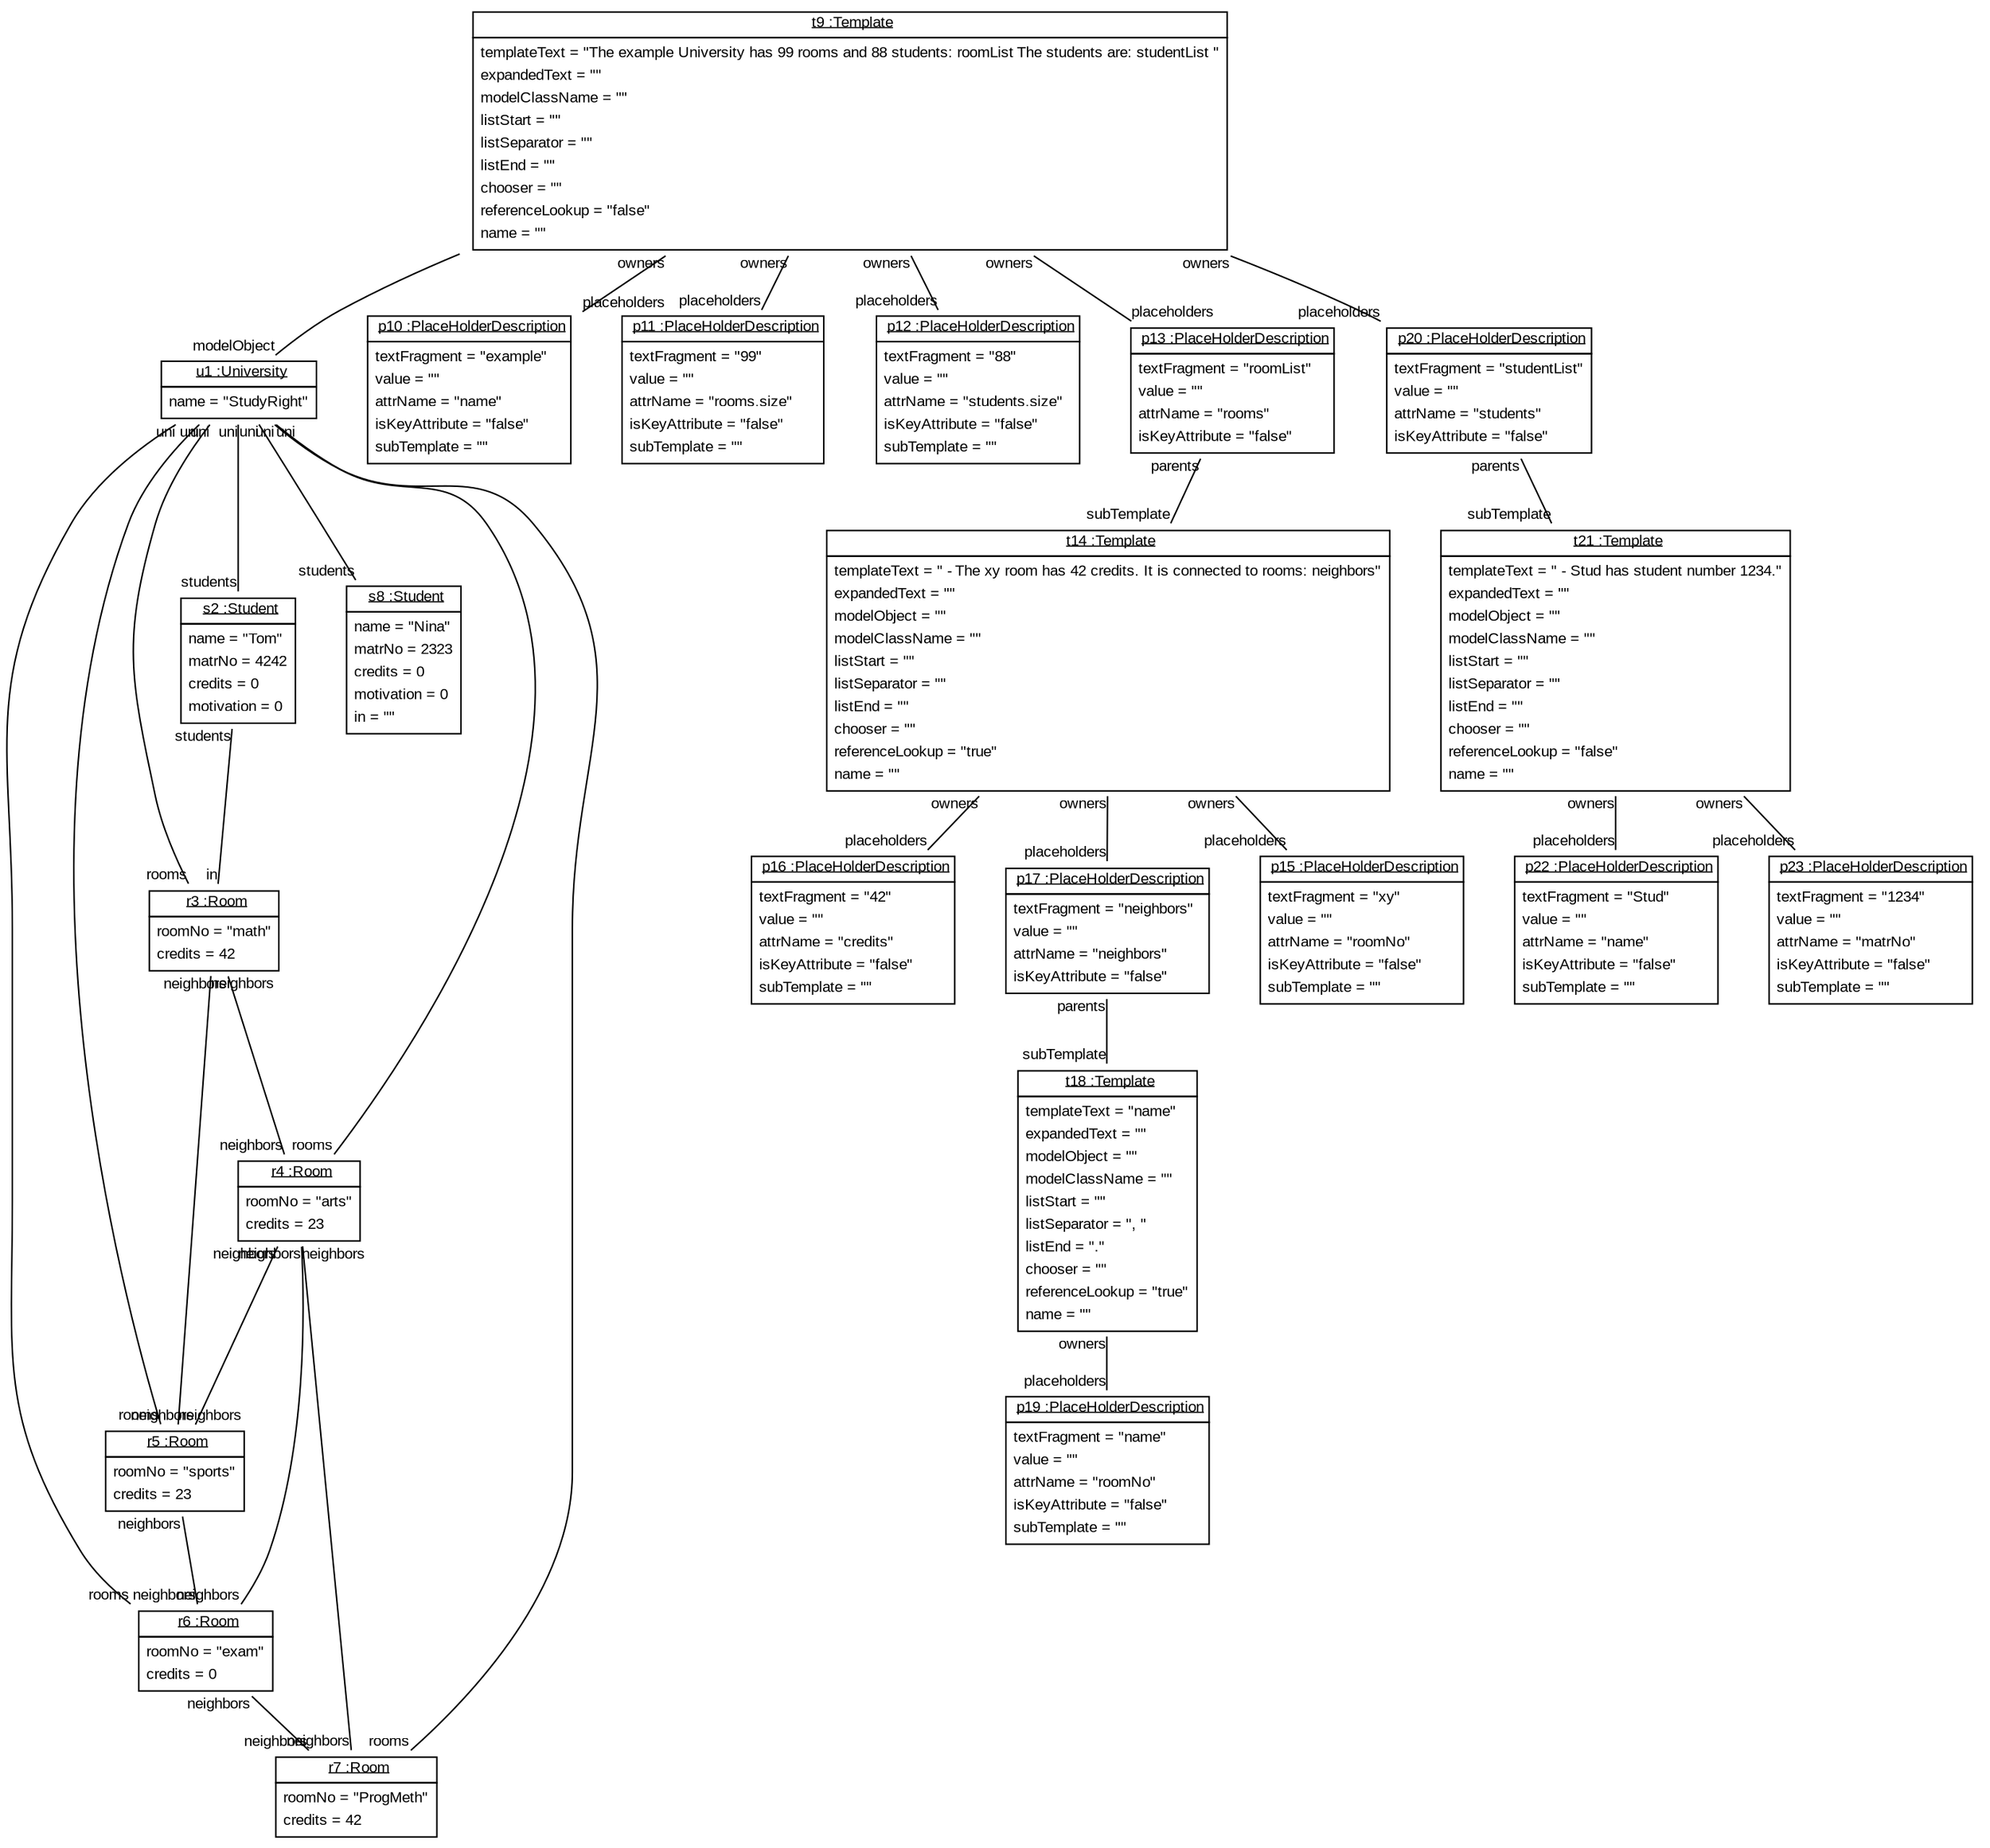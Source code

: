 graph ObjectDiagram {
   node [shape = none, fontsize = 10, fontname = "Arial"];
   edge [fontsize = 10, fontname = "Arial"];
   compound=true;

t9 [label=<<table border='0' cellborder='1' cellspacing='0'> <tr> <td href="../../SDMLib/src/org/sdmlib/models/transformations/Template.java"> <u>t9 :Template</u></td></tr><tr><td><table border='0' cellborder='0' cellspacing='0'><tr><td align='left'>templateText = "The example University has 99 rooms and 88 students: 
roomList The students are: 
studentList "</td></tr><tr><td align='left'>expandedText = ""</td></tr><tr><td align='left'>modelClassName = ""</td></tr><tr><td align='left'>listStart = ""</td></tr><tr><td align='left'>listSeparator = ""</td></tr><tr><td align='left'>listEnd = ""</td></tr><tr><td align='left'>chooser = ""</td></tr><tr><td align='left'>referenceLookup = "false"</td></tr><tr><td align='left'>name = ""</td></tr></table></td></tr></table>>];
u1 [label=<<table border='0' cellborder='1' cellspacing='0'> <tr> <td href="../examples/org/sdmlib/examples/studyright/University.java"> <u>u1 :University</u></td></tr><tr><td><table border='0' cellborder='0' cellspacing='0'><tr><td align='left'>name = "StudyRight"</td></tr></table></td></tr></table>>];
s2 [label=<<table border='0' cellborder='1' cellspacing='0'> <tr> <td href="../examples/org/sdmlib/examples/studyright/Student.java"> <u>s2 :Student</u></td></tr><tr><td><table border='0' cellborder='0' cellspacing='0'><tr><td align='left'>name = "Tom"</td></tr><tr><td align='left'>matrNo = 4242</td></tr><tr><td align='left'>credits = 0</td></tr><tr><td align='left'>motivation = 0</td></tr></table></td></tr></table>>];
r3 [label=<<table border='0' cellborder='1' cellspacing='0'> <tr> <td href="../examples/org/sdmlib/examples/studyright/Room.java"> <u>r3 :Room</u></td></tr><tr><td><table border='0' cellborder='0' cellspacing='0'><tr><td align='left'>roomNo = "math"</td></tr><tr><td align='left'>credits = 42</td></tr></table></td></tr></table>>];
r4 [label=<<table border='0' cellborder='1' cellspacing='0'> <tr> <td href="../examples/org/sdmlib/examples/studyright/Room.java"> <u>r4 :Room</u></td></tr><tr><td><table border='0' cellborder='0' cellspacing='0'><tr><td align='left'>roomNo = "arts"</td></tr><tr><td align='left'>credits = 23</td></tr></table></td></tr></table>>];
r5 [label=<<table border='0' cellborder='1' cellspacing='0'> <tr> <td href="../examples/org/sdmlib/examples/studyright/Room.java"> <u>r5 :Room</u></td></tr><tr><td><table border='0' cellborder='0' cellspacing='0'><tr><td align='left'>roomNo = "sports"</td></tr><tr><td align='left'>credits = 23</td></tr></table></td></tr></table>>];
r6 [label=<<table border='0' cellborder='1' cellspacing='0'> <tr> <td href="../examples/org/sdmlib/examples/studyright/Room.java"> <u>r6 :Room</u></td></tr><tr><td><table border='0' cellborder='0' cellspacing='0'><tr><td align='left'>roomNo = "exam"</td></tr><tr><td align='left'>credits = 0</td></tr></table></td></tr></table>>];
r7 [label=<<table border='0' cellborder='1' cellspacing='0'> <tr> <td href="../examples/org/sdmlib/examples/studyright/Room.java"> <u>r7 :Room</u></td></tr><tr><td><table border='0' cellborder='0' cellspacing='0'><tr><td align='left'>roomNo = "ProgMeth"</td></tr><tr><td align='left'>credits = 42</td></tr></table></td></tr></table>>];
s8 [label=<<table border='0' cellborder='1' cellspacing='0'> <tr> <td href="../examples/org/sdmlib/examples/studyright/Student.java"> <u>s8 :Student</u></td></tr><tr><td><table border='0' cellborder='0' cellspacing='0'><tr><td align='left'>name = "Nina"</td></tr><tr><td align='left'>matrNo = 2323</td></tr><tr><td align='left'>credits = 0</td></tr><tr><td align='left'>motivation = 0</td></tr><tr><td align='left'>in = ""</td></tr></table></td></tr></table>>];
p10 [label=<<table border='0' cellborder='1' cellspacing='0'> <tr> <td href="../../SDMLib/src/org/sdmlib/models/transformations/PlaceHolderDescription.java"> <u>p10 :PlaceHolderDescription</u></td></tr><tr><td><table border='0' cellborder='0' cellspacing='0'><tr><td align='left'>textFragment = "example"</td></tr><tr><td align='left'>value = ""</td></tr><tr><td align='left'>attrName = "name"</td></tr><tr><td align='left'>isKeyAttribute = "false"</td></tr><tr><td align='left'>subTemplate = ""</td></tr></table></td></tr></table>>];
p11 [label=<<table border='0' cellborder='1' cellspacing='0'> <tr> <td href="../../SDMLib/src/org/sdmlib/models/transformations/PlaceHolderDescription.java"> <u>p11 :PlaceHolderDescription</u></td></tr><tr><td><table border='0' cellborder='0' cellspacing='0'><tr><td align='left'>textFragment = "99"</td></tr><tr><td align='left'>value = ""</td></tr><tr><td align='left'>attrName = "rooms.size"</td></tr><tr><td align='left'>isKeyAttribute = "false"</td></tr><tr><td align='left'>subTemplate = ""</td></tr></table></td></tr></table>>];
p12 [label=<<table border='0' cellborder='1' cellspacing='0'> <tr> <td href="../../SDMLib/src/org/sdmlib/models/transformations/PlaceHolderDescription.java"> <u>p12 :PlaceHolderDescription</u></td></tr><tr><td><table border='0' cellborder='0' cellspacing='0'><tr><td align='left'>textFragment = "88"</td></tr><tr><td align='left'>value = ""</td></tr><tr><td align='left'>attrName = "students.size"</td></tr><tr><td align='left'>isKeyAttribute = "false"</td></tr><tr><td align='left'>subTemplate = ""</td></tr></table></td></tr></table>>];
p13 [label=<<table border='0' cellborder='1' cellspacing='0'> <tr> <td href="../../SDMLib/src/org/sdmlib/models/transformations/PlaceHolderDescription.java"> <u>p13 :PlaceHolderDescription</u></td></tr><tr><td><table border='0' cellborder='0' cellspacing='0'><tr><td align='left'>textFragment = "roomList"</td></tr><tr><td align='left'>value = ""</td></tr><tr><td align='left'>attrName = "rooms"</td></tr><tr><td align='left'>isKeyAttribute = "false"</td></tr></table></td></tr></table>>];
t14 [label=<<table border='0' cellborder='1' cellspacing='0'> <tr> <td href="../../SDMLib/src/org/sdmlib/models/transformations/Template.java"> <u>t14 :Template</u></td></tr><tr><td><table border='0' cellborder='0' cellspacing='0'><tr><td align='left'>templateText = " - The xy room has 42 credits. It is connected to rooms: neighbors"</td></tr><tr><td align='left'>expandedText = ""</td></tr><tr><td align='left'>modelObject = ""</td></tr><tr><td align='left'>modelClassName = ""</td></tr><tr><td align='left'>listStart = ""</td></tr><tr><td align='left'>listSeparator = "
"</td></tr><tr><td align='left'>listEnd = "
"</td></tr><tr><td align='left'>chooser = ""</td></tr><tr><td align='left'>referenceLookup = "true"</td></tr><tr><td align='left'>name = ""</td></tr></table></td></tr></table>>];
p15 [label=<<table border='0' cellborder='1' cellspacing='0'> <tr> <td href="../../SDMLib/src/org/sdmlib/models/transformations/PlaceHolderDescription.java"> <u>p15 :PlaceHolderDescription</u></td></tr><tr><td><table border='0' cellborder='0' cellspacing='0'><tr><td align='left'>textFragment = "xy"</td></tr><tr><td align='left'>value = ""</td></tr><tr><td align='left'>attrName = "roomNo"</td></tr><tr><td align='left'>isKeyAttribute = "false"</td></tr><tr><td align='left'>subTemplate = ""</td></tr></table></td></tr></table>>];
p16 [label=<<table border='0' cellborder='1' cellspacing='0'> <tr> <td href="../../SDMLib/src/org/sdmlib/models/transformations/PlaceHolderDescription.java"> <u>p16 :PlaceHolderDescription</u></td></tr><tr><td><table border='0' cellborder='0' cellspacing='0'><tr><td align='left'>textFragment = "42"</td></tr><tr><td align='left'>value = ""</td></tr><tr><td align='left'>attrName = "credits"</td></tr><tr><td align='left'>isKeyAttribute = "false"</td></tr><tr><td align='left'>subTemplate = ""</td></tr></table></td></tr></table>>];
p17 [label=<<table border='0' cellborder='1' cellspacing='0'> <tr> <td href="../../SDMLib/src/org/sdmlib/models/transformations/PlaceHolderDescription.java"> <u>p17 :PlaceHolderDescription</u></td></tr><tr><td><table border='0' cellborder='0' cellspacing='0'><tr><td align='left'>textFragment = "neighbors"</td></tr><tr><td align='left'>value = ""</td></tr><tr><td align='left'>attrName = "neighbors"</td></tr><tr><td align='left'>isKeyAttribute = "false"</td></tr></table></td></tr></table>>];
t18 [label=<<table border='0' cellborder='1' cellspacing='0'> <tr> <td href="../../SDMLib/src/org/sdmlib/models/transformations/Template.java"> <u>t18 :Template</u></td></tr><tr><td><table border='0' cellborder='0' cellspacing='0'><tr><td align='left'>templateText = "name"</td></tr><tr><td align='left'>expandedText = ""</td></tr><tr><td align='left'>modelObject = ""</td></tr><tr><td align='left'>modelClassName = ""</td></tr><tr><td align='left'>listStart = ""</td></tr><tr><td align='left'>listSeparator = ", "</td></tr><tr><td align='left'>listEnd = "."</td></tr><tr><td align='left'>chooser = ""</td></tr><tr><td align='left'>referenceLookup = "true"</td></tr><tr><td align='left'>name = ""</td></tr></table></td></tr></table>>];
p19 [label=<<table border='0' cellborder='1' cellspacing='0'> <tr> <td href="../../SDMLib/src/org/sdmlib/models/transformations/PlaceHolderDescription.java"> <u>p19 :PlaceHolderDescription</u></td></tr><tr><td><table border='0' cellborder='0' cellspacing='0'><tr><td align='left'>textFragment = "name"</td></tr><tr><td align='left'>value = ""</td></tr><tr><td align='left'>attrName = "roomNo"</td></tr><tr><td align='left'>isKeyAttribute = "false"</td></tr><tr><td align='left'>subTemplate = ""</td></tr></table></td></tr></table>>];
p20 [label=<<table border='0' cellborder='1' cellspacing='0'> <tr> <td href="../../SDMLib/src/org/sdmlib/models/transformations/PlaceHolderDescription.java"> <u>p20 :PlaceHolderDescription</u></td></tr><tr><td><table border='0' cellborder='0' cellspacing='0'><tr><td align='left'>textFragment = "studentList"</td></tr><tr><td align='left'>value = ""</td></tr><tr><td align='left'>attrName = "students"</td></tr><tr><td align='left'>isKeyAttribute = "false"</td></tr></table></td></tr></table>>];
t21 [label=<<table border='0' cellborder='1' cellspacing='0'> <tr> <td href="../../SDMLib/src/org/sdmlib/models/transformations/Template.java"> <u>t21 :Template</u></td></tr><tr><td><table border='0' cellborder='0' cellspacing='0'><tr><td align='left'>templateText = " - Stud has student number 1234."</td></tr><tr><td align='left'>expandedText = ""</td></tr><tr><td align='left'>modelObject = ""</td></tr><tr><td align='left'>modelClassName = ""</td></tr><tr><td align='left'>listStart = ""</td></tr><tr><td align='left'>listSeparator = "
"</td></tr><tr><td align='left'>listEnd = "
"</td></tr><tr><td align='left'>chooser = ""</td></tr><tr><td align='left'>referenceLookup = "false"</td></tr><tr><td align='left'>name = ""</td></tr></table></td></tr></table>>];
p22 [label=<<table border='0' cellborder='1' cellspacing='0'> <tr> <td href="../../SDMLib/src/org/sdmlib/models/transformations/PlaceHolderDescription.java"> <u>p22 :PlaceHolderDescription</u></td></tr><tr><td><table border='0' cellborder='0' cellspacing='0'><tr><td align='left'>textFragment = "Stud"</td></tr><tr><td align='left'>value = ""</td></tr><tr><td align='left'>attrName = "name"</td></tr><tr><td align='left'>isKeyAttribute = "false"</td></tr><tr><td align='left'>subTemplate = ""</td></tr></table></td></tr></table>>];
p23 [label=<<table border='0' cellborder='1' cellspacing='0'> <tr> <td href="../../SDMLib/src/org/sdmlib/models/transformations/PlaceHolderDescription.java"> <u>p23 :PlaceHolderDescription</u></td></tr><tr><td><table border='0' cellborder='0' cellspacing='0'><tr><td align='left'>textFragment = "1234"</td></tr><tr><td align='left'>value = ""</td></tr><tr><td align='left'>attrName = "matrNo"</td></tr><tr><td align='left'>isKeyAttribute = "false"</td></tr><tr><td align='left'>subTemplate = ""</td></tr></table></td></tr></table>>];

t9 -- u1 [headlabel = "modelObject" taillabel = ""];
t9 -- p10 [headlabel = "placeholders" taillabel = "owners"];
t9 -- p11 [headlabel = "placeholders" taillabel = "owners"];
t9 -- p12 [headlabel = "placeholders" taillabel = "owners"];
t9 -- p13 [headlabel = "placeholders" taillabel = "owners"];
t9 -- p20 [headlabel = "placeholders" taillabel = "owners"];
u1 -- s2 [headlabel = "students" taillabel = "uni"];
u1 -- s8 [headlabel = "students" taillabel = "uni"];
u1 -- r3 [headlabel = "rooms" taillabel = "uni"];
u1 -- r4 [headlabel = "rooms" taillabel = "uni"];
u1 -- r5 [headlabel = "rooms" taillabel = "uni"];
u1 -- r6 [headlabel = "rooms" taillabel = "uni"];
u1 -- r7 [headlabel = "rooms" taillabel = "uni"];
s2 -- r3 [headlabel = "in" taillabel = "students"];
r3 -- r4 [headlabel = "neighbors" taillabel = "neighbors"];
r3 -- r5 [headlabel = "neighbors" taillabel = "neighbors"];
r4 -- r5 [headlabel = "neighbors" taillabel = "neighbors"];
r4 -- r6 [headlabel = "neighbors" taillabel = "neighbors"];
r4 -- r7 [headlabel = "neighbors" taillabel = "neighbors"];
r5 -- r6 [headlabel = "neighbors" taillabel = "neighbors"];
r6 -- r7 [headlabel = "neighbors" taillabel = "neighbors"];
p13 -- t14 [headlabel = "subTemplate" taillabel = "parents"];
t14 -- p15 [headlabel = "placeholders" taillabel = "owners"];
t14 -- p16 [headlabel = "placeholders" taillabel = "owners"];
t14 -- p17 [headlabel = "placeholders" taillabel = "owners"];
p17 -- t18 [headlabel = "subTemplate" taillabel = "parents"];
t18 -- p19 [headlabel = "placeholders" taillabel = "owners"];
p20 -- t21 [headlabel = "subTemplate" taillabel = "parents"];
t21 -- p22 [headlabel = "placeholders" taillabel = "owners"];
t21 -- p23 [headlabel = "placeholders" taillabel = "owners"];
}
